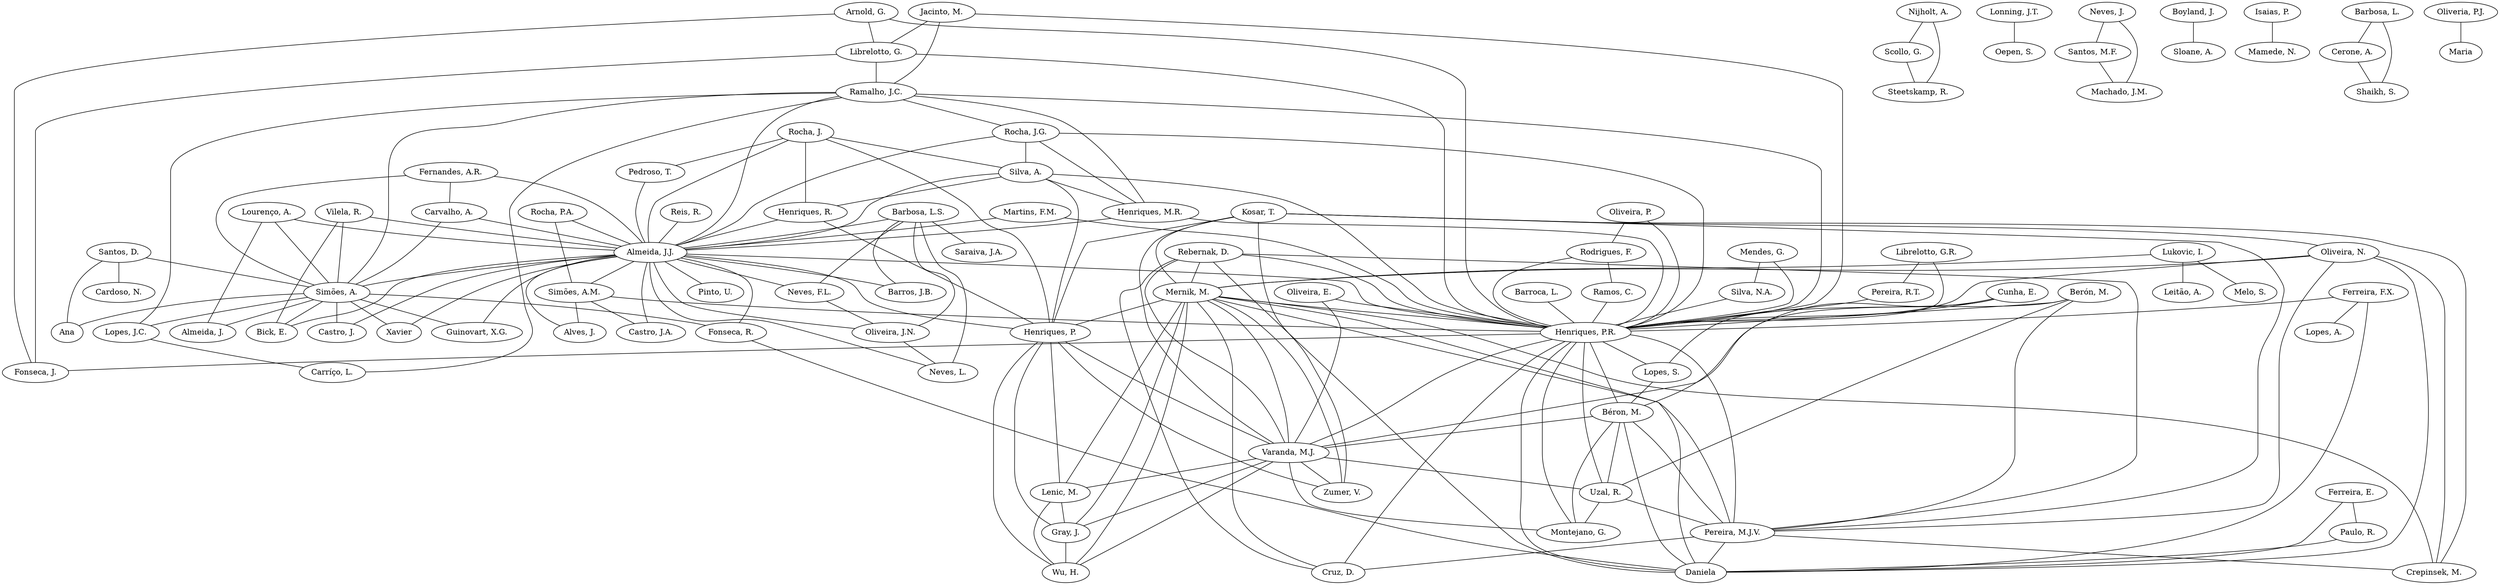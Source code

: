 strict graph G{
"Martins, F.M." -- "Almeida, J.J."
"Martins, F.M." -- "Henriques, P.R."
"Almeida, J.J." -- "Henriques, P.R."
"Almeida, J.J." -- "Barros, J.B."
"Barros, J.B." -- "Almeida, J.J."
"Barbosa, L.S." -- "Almeida, J.J."
"Barbosa, L.S." -- "Oliveira, J.N."
"Almeida, J.J." -- "Oliveira, J.N."
"Barbosa, L.S." -- "Neves, L."
"Almeida, J.J." -- "Neves, L."
"Oliveira, J.N." -- "Neves, L."
"Almeida, J.J." -- "Pinto, U."
"Almeida, J.J." -- "Pinto, U."
"Barbosa, L.S." -- "Almeida, J.J."
"Barbosa, L.S." -- "Almeida, J.J."
"Barbosa, L.S." -- "Almeida, J.J."
"Barbosa, L.S." -- "Almeida, J.J."
"Ramalho, J.C." -- "Almeida, J.J."
"Ramalho, J.C." -- "Henriques, P.R."
"Almeida, J.J." -- "Henriques, P.R."
"Nijholt, A." -- "Scollo, G."
"Nijholt, A." -- "Steetskamp, R."
"Scollo, G." -- "Steetskamp, R."
"Pinto, U." -- "Almeida, J.J."
"Almeida, J.J." -- "Barros, J.B."
"Almeida, J.J." -- "Ramalho, J.C."
"Ramalho, J.C." -- "Almeida, J.J."
"Ramalho, J.C." -- "Henriques, P.R."
"Almeida, J.J." -- "Henriques, P.R."
"Ramalho, J.C." -- "Rocha, J.G."
"Ramalho, J.C." -- "Almeida, J.J."
"Rocha, J.G." -- "Almeida, J.J."
"Ramalho, J.C." -- "Henriques, P.R."
"Rocha, J.G." -- "Henriques, P.R."
"Almeida, J.J." -- "Henriques, P.R."
"Reis, R." -- "Almeida, J.J."
"Almeida, J.J." -- "Barbosa, L.S."
"Almeida, J.J." -- "Neves, F.L."
"Barbosa, L.S." -- "Neves, F.L."
"Almeida, J.J." -- "Oliveira, J.N."
"Barbosa, L.S." -- "Oliveira, J.N."
"Neves, F.L." -- "Oliveira, J.N."
"Almeida, J.J." -- "Barbosa, L.S."
"Almeida, J.J." -- "Neves, F.L."
"Barbosa, L.S." -- "Neves, F.L."
"Almeida, J.J." -- "Oliveira, J.N."
"Barbosa, L.S." -- "Oliveira, J.N."
"Neves, F.L." -- "Oliveira, J.N."
"Almeida, J.J." -- "Henriques, P.R."
"Rocha, J.G." -- "Henriques, M.R."
"Rocha, J.G." -- "Ramalho, J.C."
"Henriques, M.R." -- "Ramalho, J.C."
"Rocha, J.G." -- "Almeida, J.J."
"Henriques, M.R." -- "Almeida, J.J."
"Ramalho, J.C." -- "Almeida, J.J."
"Almeida, J.J." -- "Barbosa, L.S."
"Almeida, J.J." -- "Barros, J.B."
"Barbosa, L.S." -- "Barros, J.B."
"Barbosa, L.S." -- "Saraiva, J.A."
"Ramalho, J.C." -- "Almeida, J.J."
"Ramalho, J.C." -- "Henriques, P.R."
"Almeida, J.J." -- "Henriques, P.R."
"Rocha, J." -- "Silva, A."
"Rocha, J." -- "Henriques, R."
"Silva, A." -- "Henriques, R."
"Rocha, J." -- "Almeida, J.J."
"Silva, A." -- "Almeida, J.J."
"Henriques, R." -- "Almeida, J.J."
"Rocha, J." -- "Henriques, P."
"Silva, A." -- "Henriques, P."
"Henriques, R." -- "Henriques, P."
"Almeida, J.J." -- "Henriques, P."
"Rocha, J." -- "Pedroso, T."
"Rocha, J." -- "Almeida, J.J."
"Pedroso, T." -- "Almeida, J.J."
"Rocha, J.G." -- "Silva, A."
"Rocha, J.G." -- "Almeida, J.J."
"Silva, A." -- "Almeida, J.J."
"Rocha, J.G." -- "Henriques, M.R."
"Silva, A." -- "Henriques, M.R."
"Almeida, J.J." -- "Henriques, M.R."
"Rocha, J.G." -- "Henriques, P.R."
"Silva, A." -- "Henriques, P.R."
"Almeida, J.J." -- "Henriques, P.R."
"Henriques, M.R." -- "Henriques, P.R."
"Almeida, J.J." -- "Ramalho, J.C."
"Ramalho, J.C." -- "Rocha, J.G."
"Ramalho, J.C." -- "Almeida, J.J."
"Rocha, J.G." -- "Almeida, J.J."
"Ramalho, J.C." -- "Henriques, P.R."
"Rocha, J.G." -- "Henriques, P.R."
"Almeida, J.J." -- "Henriques, P.R."
"Barbosa, L.S." -- "Barros, J.B."
"Barbosa, L.S." -- "Almeida, J.J."
"Barros, J.B." -- "Almeida, J.J."
"Almeida, J.J." -- "Simões, A.M."
"Almeida, J.J." -- "Rocha, J.G."
"Almeida, J.J." -- "Henriques, P.R."
"Rocha, J.G." -- "Henriques, P.R."
"Almeida, J.J." -- "Henriques, P.R."
"Almeida, J.J." -- "Rocha, J.G."
"Henriques, P.R." -- "Rocha, J.G."
"Rocha, P.A." -- "Simões, A.M."
"Rocha, P.A." -- "Almeida, J.J."
"Simões, A.M." -- "Almeida, J.J."
"Simões, A.M." -- "Almeida, J.J."
"Simões, A.M." -- "Almeida, J.J."
"Simões, A.M." -- "Henriques, P.R."
"Almeida, J.J." -- "Henriques, P.R."
"Simões, A.M." -- "Almeida, J.J."
"Almeida, J.J." -- "Simões, A.M."
"Almeida, J.J." -- "Alves, J."
"Simões, A.M." -- "Alves, J."
"Almeida, J.J." -- "Simões, A.M."
"Almeida, J.J." -- "Castro, J.A."
"Simões, A.M." -- "Castro, J.A."
"Almeida, J.J." -- "Simões, A.M."
"Almeida, J.J." -- "Simões, A.M."
"Simões, A.M." -- "Almeida, J.J."
"Simões, A.M." -- "Almeida, J.J."
"Almeida, J.J." -- "Simões, A."
"Almeida, J.J." -- "Castro, J."
"Simões, A." -- "Castro, J."
"Simões, A.M." -- "Almeida, J.J."
"Almeida, J.J." -- "Simões, A."
"Ramalho, J.C." -- "Simões, A."
"Simões, A." -- "Almeida, J.J."
"Simões, A." -- "Xavier"
"Almeida, J.J." -- "Xavier"
"Ramalho, J.C." -- "Simões, A."
"Simões, A." -- "Guinovart, X.G."
"Simões, A." -- "Almeida, J.J."
"Guinovart, X.G." -- "Almeida, J.J."
"Santos, D." -- "Simões, A."
"Santos, D." -- "Ana"
"Simões, A." -- "Ana"
"Vilela, R." -- "Simões, A."
"Vilela, R." -- "Bick, E."
"Simões, A." -- "Bick, E."
"Vilela, R." -- "Almeida, J.J."
"Simões, A." -- "Almeida, J.J."
"Bick, E." -- "Almeida, J.J."
"Ramalho, J.C." -- "Simões, A."
"Ramalho, J.C." -- "Lopes, J.C."
"Simões, A." -- "Lopes, J.C."
"Almeida, J.J." -- "Simões, A."
"Ramalho, J.C." -- "Simões, A."
"Ramalho, J.C." -- "Lopes, J.C."
"Simões, A." -- "Lopes, J.C."
"Almeida, J.J." -- "Simões, A."
"Ramalho, J.C." -- "Simões, A."
"Ramalho, J.C." -- "Lopes, J.C."
"Simões, A." -- "Lopes, J.C."
"Almeida, J.J." -- "Simões, A."
"Ramalho, J.C." -- "Simões, A."
"Ramalho, J.C." -- "Lopes, J.C."
"Simões, A." -- "Lopes, J.C."
"Simões, A." -- "Almeida, J.J."
"Simões, A." -- "Almeida, J.J."
"Lonning, J.T." -- "Oepen, S."
"Almeida, J.J." -- "Simões, A."
"Almeida, J.J." -- "Simões, A."
"Fernandes, A.R." -- "Carvalho, A."
"Fernandes, A.R." -- "Almeida, J.J."
"Carvalho, A." -- "Almeida, J.J."
"Fernandes, A.R." -- "Simões, A."
"Carvalho, A." -- "Simões, A."
"Almeida, J.J." -- "Simões, A."
"Almeida, J.J." -- "Simões, A."
"Simões, A." -- "Almeida, J.J."
"Almeida, J.J." -- "Simões, A."
"Ramalho, J.C." -- "Lopes, J.C."
"Ramalho, J.C." -- "Carríço, L."
"Lopes, J.C." -- "Carríço, L."
"Simões, A." -- "Fonseca, R."
"Simões, A." -- "Almeida, J.J."
"Fonseca, R." -- "Almeida, J.J."
"Neves, J." -- "Santos, M.F."
"Neves, J." -- "Machado, J.M."
"Santos, M.F." -- "Machado, J.M."
"Lourenço, A." -- "Simões, A."
"Lourenço, A." -- "Almeida, J."
"Simões, A." -- "Almeida, J."
"Neves, J." -- "Santos, M.F."
"Neves, J." -- "Machado, J.M."
"Santos, M.F." -- "Machado, J.M."
"Simões, A." -- "Lourenço, A."
"Simões, A." -- "Almeida, J.J."
"Lourenço, A." -- "Almeida, J.J."
"Santos, D." -- "Cardoso, N."
"Ramalho, J.C." -- "Henriques, P.R."
"Rodrigues, F." -- "Ramos, C."
"Rodrigues, F." -- "Henriques, P.R."
"Ramos, C." -- "Henriques, P.R."
"Oliveira, P." -- "Rodrigues, F."
"Oliveira, P." -- "Henriques, P.R."
"Rodrigues, F." -- "Henriques, P.R."
"Kosar, T." -- "Mernik, M."
"Kosar, T." -- "Henriques, P."
"Mernik, M." -- "Henriques, P."
"Kosar, T." -- "Varanda, M.J."
"Mernik, M." -- "Varanda, M.J."
"Henriques, P." -- "Varanda, M.J."
"Kosar, T." -- "Zumer, V."
"Mernik, M." -- "Zumer, V."
"Henriques, P." -- "Zumer, V."
"Varanda, M.J." -- "Zumer, V."
"Henriques, P." -- "Varanda, M.J."
"Henriques, P." -- "Mernik, M."
"Varanda, M.J." -- "Mernik, M."
"Henriques, P." -- "Lenic, M."
"Varanda, M.J." -- "Lenic, M."
"Mernik, M." -- "Lenic, M."
"Henriques, P." -- "Gray, J."
"Varanda, M.J." -- "Gray, J."
"Mernik, M." -- "Gray, J."
"Lenic, M." -- "Gray, J."
"Henriques, P." -- "Wu, H."
"Varanda, M.J." -- "Wu, H."
"Mernik, M." -- "Wu, H."
"Lenic, M." -- "Wu, H."
"Gray, J." -- "Wu, H."
"Rebernak, D." -- "Mernik, M."
"Rebernak, D." -- "Henriques, P.R."
"Mernik, M." -- "Henriques, P.R."
"Rebernak, D." -- "Varanda, M.J."
"Mernik, M." -- "Varanda, M.J."
"Henriques, P.R." -- "Varanda, M.J."
"Boyland, J." -- "Sloane, A."
"Rebernak, D." -- "Mernik, M."
"Rebernak, D." -- "Henriques, P.R."
"Mernik, M." -- "Henriques, P.R."
"Rebernak, D." -- "Daniela"
"Mernik, M." -- "Daniela"
"Henriques, P.R." -- "Daniela"
"Barroca, L." -- "Henriques, P.R."
"Ramalho, J.C." -- "Almeida, J.J."
"Ramalho, J.C." -- "Henriques, P.R."
"Almeida, J.J." -- "Henriques, P.R."
"Ramalho, J.C." -- "Almeida, J.J."
"Ramalho, J.C." -- "Rocha, J.G."
"Almeida, J.J." -- "Rocha, J.G."
"Ramalho, J.C." -- "Henriques, P.R."
"Almeida, J.J." -- "Henriques, P.R."
"Rocha, J.G." -- "Henriques, P.R."
"Librelotto, G." -- "Ramalho, J.C."
"Librelotto, G." -- "Henriques, P.R."
"Ramalho, J.C." -- "Henriques, P.R."
"Jacinto, M." -- "Librelotto, G."
"Jacinto, M." -- "Ramalho, J.C."
"Librelotto, G." -- "Ramalho, J.C."
"Jacinto, M." -- "Henriques, P.R."
"Librelotto, G." -- "Henriques, P.R."
"Ramalho, J.C." -- "Henriques, P.R."
"Jacinto, M." -- "Librelotto, G."
"Jacinto, M." -- "Ramalho, J.C."
"Librelotto, G." -- "Ramalho, J.C."
"Jacinto, M." -- "Henriques, P.R."
"Librelotto, G." -- "Henriques, P.R."
"Ramalho, J.C." -- "Henriques, P.R."
"Librelotto, G." -- "Ramalho, J.C."
"Librelotto, G." -- "Henriques, P.R."
"Ramalho, J.C." -- "Henriques, P.R."
"Librelotto, G." -- "Ramalho, J.C."
"Librelotto, G." -- "Henriques, P.R."
"Ramalho, J.C." -- "Henriques, P.R."
"Ramalho, J.C." -- "Henriques, P.R."
"Mendes, G." -- "Silva, N.A."
"Mendes, G." -- "Henriques, P.R."
"Silva, N.A." -- "Henriques, P.R."
"Arnold, G." -- "Librelotto, G."
"Arnold, G." -- "Henriques, P.R."
"Librelotto, G." -- "Henriques, P.R."
"Arnold, G." -- "Fonseca, J."
"Librelotto, G." -- "Fonseca, J."
"Henriques, P.R." -- "Fonseca, J."
"Henriques, P." -- "Kosar, T."
"Henriques, P." -- "Mernik, M."
"Kosar, T." -- "Mernik, M."
"Henriques, P." -- "Varanda, M.J."
"Kosar, T." -- "Varanda, M.J."
"Mernik, M." -- "Varanda, M.J."
"Henriques, P." -- "Zumer, V."
"Kosar, T." -- "Zumer, V."
"Mernik, M." -- "Zumer, V."
"Varanda, M.J." -- "Zumer, V."
"Varanda, M.J." -- "Henriques, P.R."
"Henriques, P." -- "Varanda, M.J."
"Henriques, P." -- "Mernik, M."
"Varanda, M.J." -- "Mernik, M."
"Henriques, P." -- "Lenic, M."
"Varanda, M.J." -- "Lenic, M."
"Mernik, M." -- "Lenic, M."
"Varanda, M.J." -- "Henriques, P."
"Rebernak, D." -- "Mernik, M."
"Rebernak, D." -- "Henriques, P.R."
"Mernik, M." -- "Henriques, P.R."
"Rebernak, D." -- "Pereira, M.J.V."
"Mernik, M." -- "Pereira, M.J.V."
"Henriques, P.R." -- "Pereira, M.J.V."
"Rebernak, D." -- "Cruz, D."
"Mernik, M." -- "Cruz, D."
"Henriques, P.R." -- "Cruz, D."
"Pereira, M.J.V." -- "Cruz, D."
"Berón, M." -- "Henriques, P.R."
"Berón, M." -- "Varanda, M.J."
"Henriques, P.R." -- "Varanda, M.J."
"Berón, M." -- "Uzal, R."
"Henriques, P.R." -- "Uzal, R."
"Varanda, M.J." -- "Uzal, R."
"Berón, M." -- "Henriques, P.R."
"Berón, M." -- "Varanda, M.J."
"Henriques, P.R." -- "Varanda, M.J."
"Berón, M." -- "Uzal, R."
"Henriques, P.R." -- "Uzal, R."
"Varanda, M.J." -- "Uzal, R."
"Berón, M." -- "Henriques, P.R."
"Berón, M." -- "Varanda, M.J."
"Henriques, P.R." -- "Varanda, M.J."
"Berón, M." -- "Uzal, R."
"Henriques, P.R." -- "Uzal, R."
"Varanda, M.J." -- "Uzal, R."
"Berón, M." -- "Henriques, P.R."
"Berón, M." -- "Varanda, M.J."
"Henriques, P.R." -- "Varanda, M.J."
"Berón, M." -- "Uzal, R."
"Henriques, P.R." -- "Uzal, R."
"Varanda, M.J." -- "Uzal, R."
"Cunha, E." -- "Henriques, P.R."
"Cunha, E." -- "Lopes, S."
"Henriques, P.R." -- "Lopes, S."
"Cunha, E." -- "Béron, M."
"Henriques, P.R." -- "Béron, M."
"Lopes, S." -- "Béron, M."
"Béron, M." -- "Henriques, P.R."
"Béron, M." -- "Varanda, M.J."
"Henriques, P.R." -- "Varanda, M.J."
"Béron, M." -- "Uzal, R."
"Henriques, P.R." -- "Uzal, R."
"Varanda, M.J." -- "Uzal, R."
"Béron, M." -- "Henriques, P.R."
"Béron, M." -- "Varanda, M.J."
"Henriques, P.R." -- "Varanda, M.J."
"Béron, M." -- "Uzal, R."
"Henriques, P.R." -- "Uzal, R."
"Varanda, M.J." -- "Uzal, R."
"Béron, M." -- "Henriques, P.R."
"Béron, M." -- "Varanda, M.J."
"Henriques, P.R." -- "Varanda, M.J."
"Béron, M." -- "Uzal, R."
"Henriques, P.R." -- "Uzal, R."
"Varanda, M.J." -- "Uzal, R."
"Béron, M." -- "Montejano, G."
"Henriques, P.R." -- "Montejano, G."
"Varanda, M.J." -- "Montejano, G."
"Uzal, R." -- "Montejano, G."
"Béron, M." -- "Henriques, P.R."
"Béron, M." -- "Varanda, M.J."
"Henriques, P.R." -- "Varanda, M.J."
"Béron, M." -- "Uzal, R."
"Henriques, P.R." -- "Uzal, R."
"Varanda, M.J." -- "Uzal, R."
"Béron, M." -- "Henriques, P.R."
"Béron, M." -- "Varanda, M.J."
"Henriques, P.R." -- "Varanda, M.J."
"Béron, M." -- "Daniela"
"Berón, M." -- "Uzal, R."
"Berón, M." -- "Henriques, P.R."
"Uzal, R." -- "Henriques, P.R."
"Berón, M." -- "Pereira, M.J.V."
"Uzal, R." -- "Pereira, M.J.V."
"Henriques, P.R." -- "Pereira, M.J.V."
"Oliveira, E." -- "Varanda, M.J."
"Oliveira, E." -- "Henriques, P.R."
"Varanda, M.J." -- "Henriques, P.R."
"Oliveira, E." -- "Henriques, P.R."
"Oliveira, E." -- "Varanda, M.J."
"Henriques, P.R." -- "Varanda, M.J."
"Isaias, P." -- "Mamede, N."
"Ferreira, F.X." -- "Lopes, A."
"Ferreira, F.X." -- "Henriques, P.R."
"Lukovic, I." -- "Melo, S."
"Ferreira, E." -- "Paulo, R."
"Ferreira, E." -- "Daniela"
"Paulo, R." -- "Daniela"
"Lukovic, I." -- "Melo, S."
"Pereira, M.J.V." -- "Mernik, M."
"Pereira, M.J.V." -- "Daniela"
"Mernik, M." -- "Daniela"
"Lukovic, I." -- "Melo, S."
"Lukovic, I." -- "Mernik, M."
"Fonseca, R." -- "Daniela"
"Ferreira, E." -- "Paulo, R."
"Ferreira, E." -- "Daniela"
"Paulo, R." -- "Daniela"
"Pereira, M.J.V." -- "Mernik, M."
"Pereira, M.J.V." -- "Daniela"
"Mernik, M." -- "Daniela"
"Pereira, M.J.V." -- "Mernik, M."
"Pereira, M.J.V." -- "Daniela"
"Mernik, M." -- "Daniela"
"Barbosa, L." -- "Cerone, A."
"Barbosa, L." -- "Shaikh, S."
"Cerone, A." -- "Shaikh, S."
"Oliveira, N." -- "Pereira, M.J.V."
"Oliveira, N." -- "Daniela"
"Pereira, M.J.V." -- "Daniela"
"Kosar, T." -- "Mernik, M."
"Ferreira, F.X." -- "Daniela"
"Oliveria, P.J." -- "Maria"
"Librelotto, G.R." -- "Pereira, R.T."
"Librelotto, G.R." -- "Henriques, P.R."
"Pereira, R.T." -- "Henriques, P.R."
"Oliveira, N." -- "Pereira, M.J.V."
"Oliveira, N." -- "Pereira, M.J.V."
"Mernik, M." -- "Kosar, T."
"Oliveira, N." -- "Henriques, P.R."
"Oliveira, N." -- "Daniela"
"Henriques, P.R." -- "Daniela"
"Béron, M." -- "Henriques, P.R."
"Béron, M." -- "Pereira, M.J.V."
"Henriques, P.R." -- "Pereira, M.J.V."
"Béron, M." -- "Uzal, R."
"Henriques, P.R." -- "Uzal, R."
"Pereira, M.J.V." -- "Uzal, R."
"Oliveira, N." -- "Pereira, M.J.V."
"Oliveira, N." -- "Henriques, P.R."
"Pereira, M.J.V." -- "Henriques, P.R."
"Oliveira, N." -- "Daniela"
"Pereira, M.J.V." -- "Daniela"
"Henriques, P.R." -- "Daniela"
"Lukovic, I." -- "Leitão, A."
"Kosar, T." -- "Oliveira, N."
"Kosar, T." -- "Mernik, M."
"Oliveira, N." -- "Mernik, M."
"Kosar, T." -- "Pereira, M.J.V."
"Oliveira, N." -- "Pereira, M.J.V."
"Mernik, M." -- "Pereira, M.J.V."
"Kosar, T." -- "Crepinsek, M."
"Oliveira, N." -- "Crepinsek, M."
"Mernik, M." -- "Crepinsek, M."
"Pereira, M.J.V." -- "Crepinsek, M."
"Lukovic, I." -- "Leitão, A."
}

